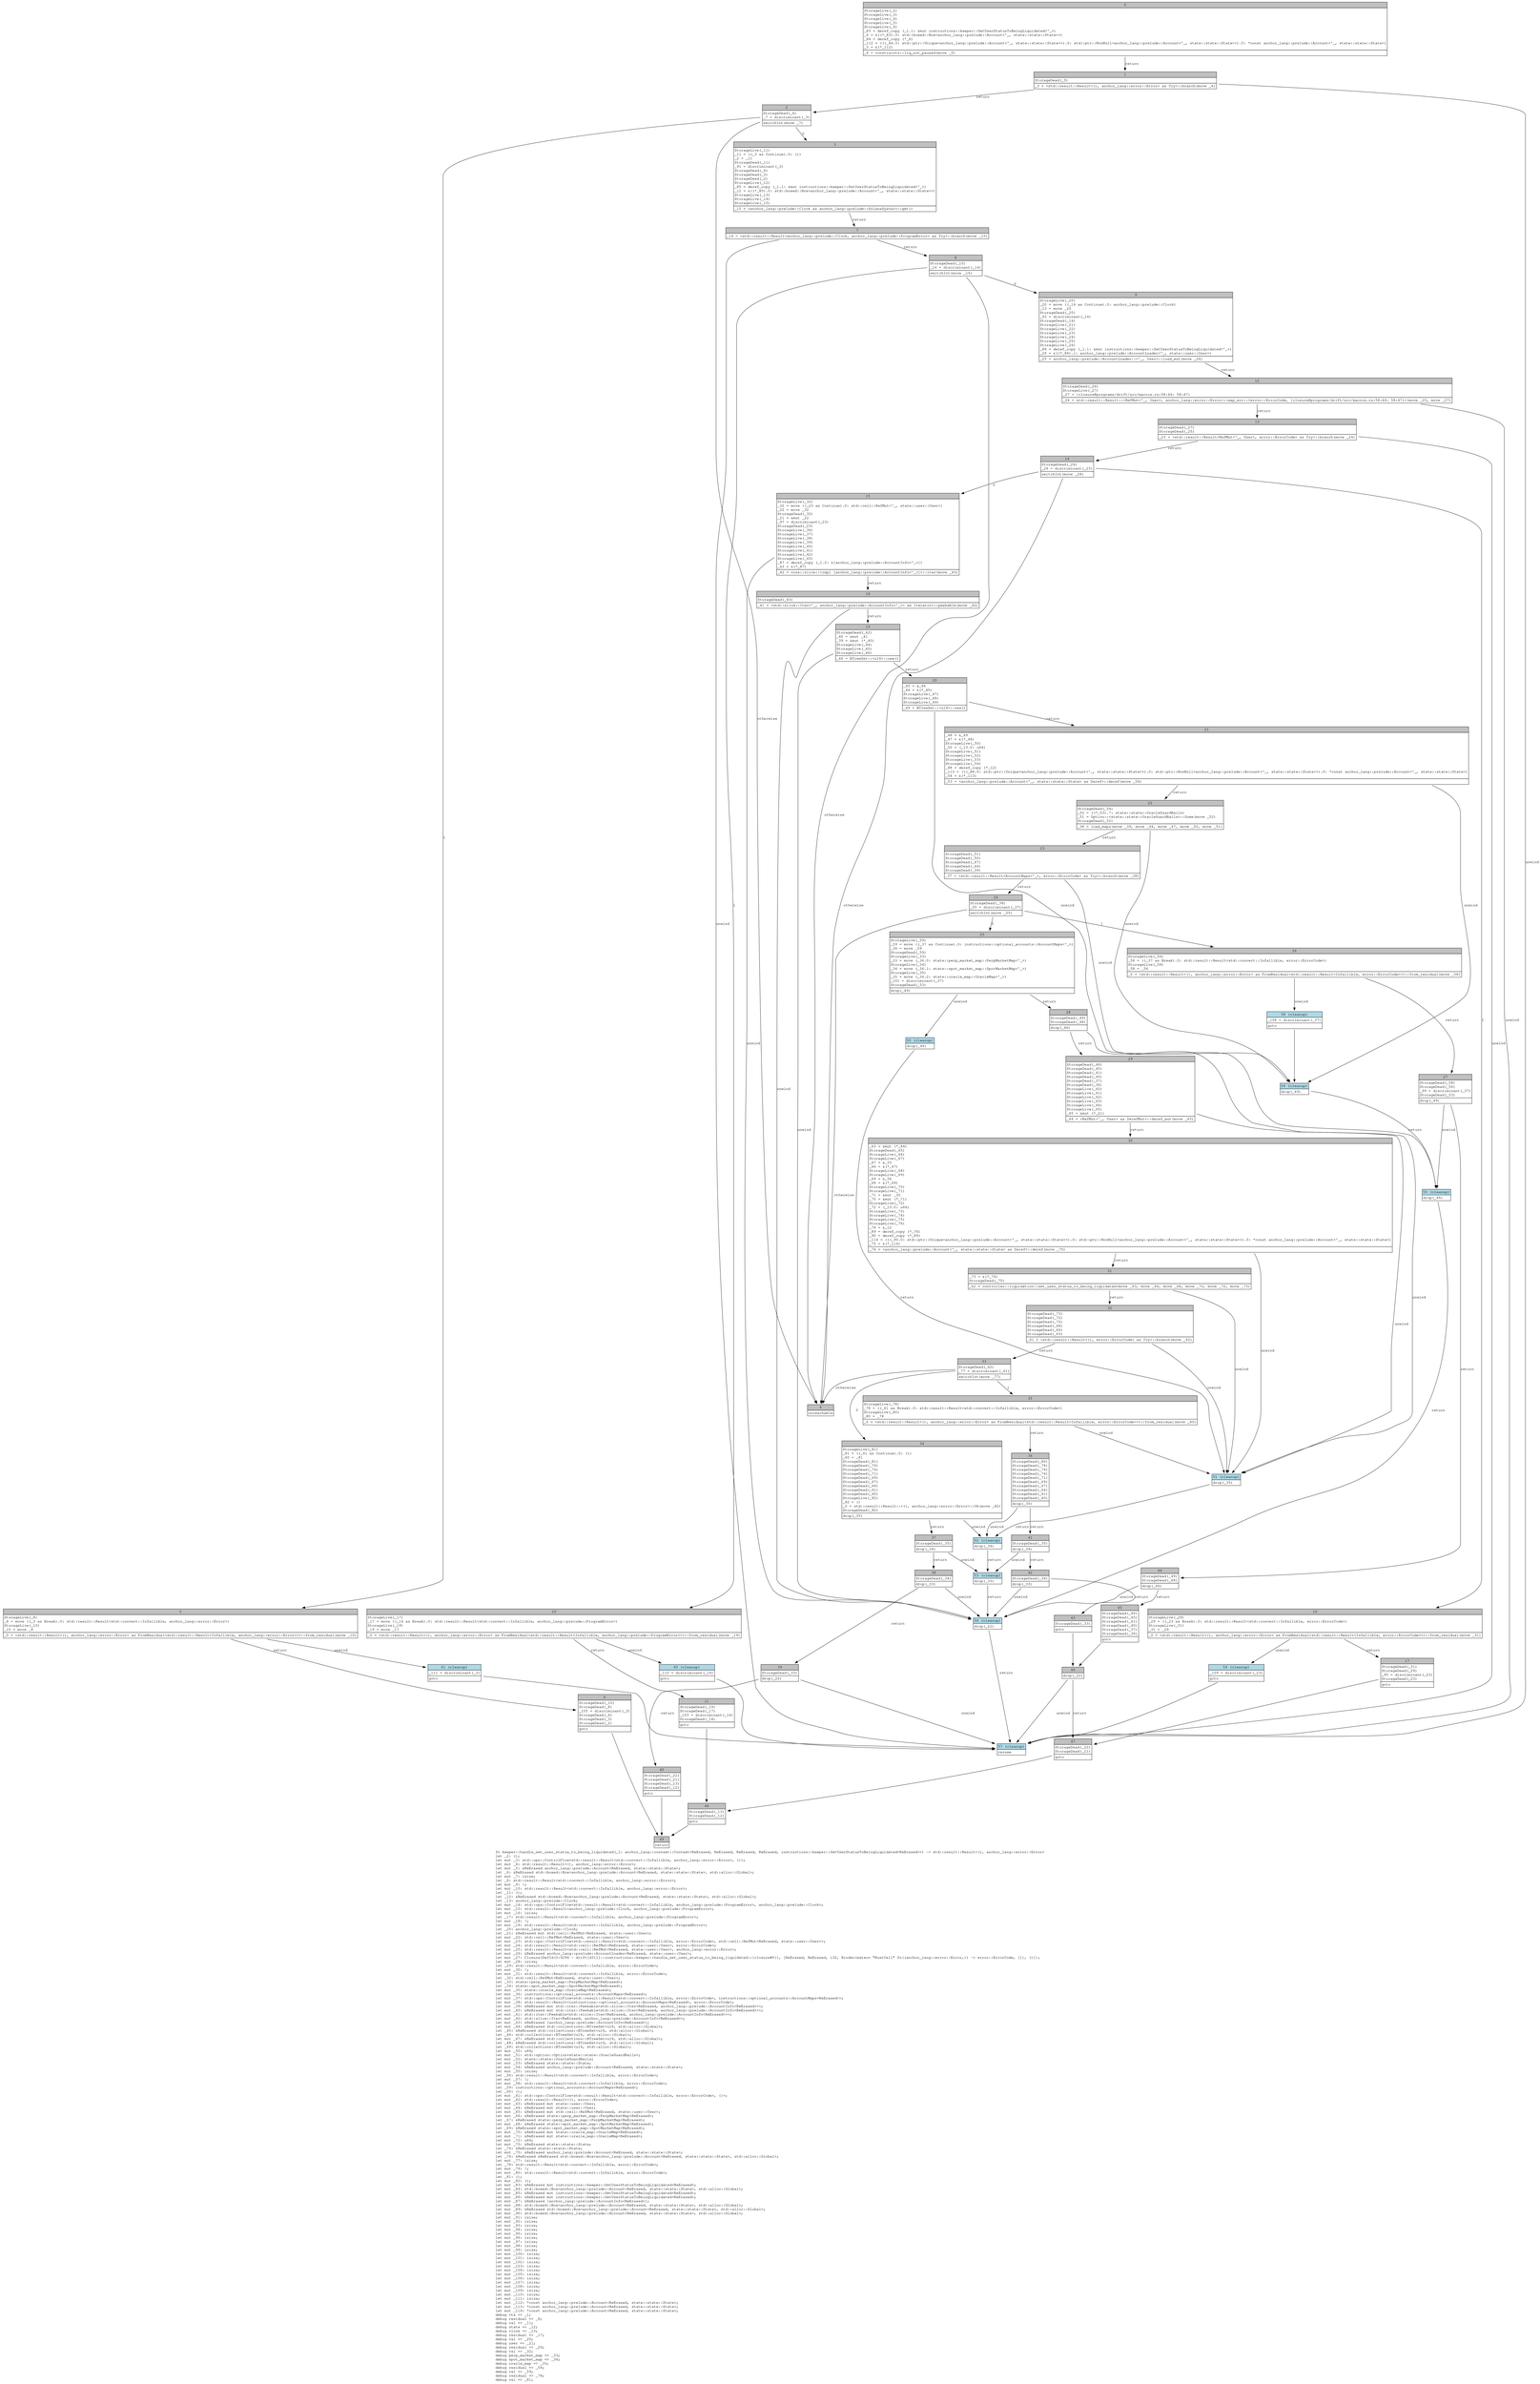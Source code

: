 digraph Mir_0_9291 {
    graph [fontname="Courier, monospace"];
    node [fontname="Courier, monospace"];
    edge [fontname="Courier, monospace"];
    label=<fn keeper::handle_set_user_status_to_being_liquidated(_1: anchor_lang::context::Context&lt;ReErased, ReErased, ReErased, ReErased, instructions::keeper::SetUserStatusToBeingLiquidated&lt;ReErased&gt;&gt;) -&gt; std::result::Result&lt;(), anchor_lang::error::Error&gt;<br align="left"/>let _2: ();<br align="left"/>let mut _3: std::ops::ControlFlow&lt;std::result::Result&lt;std::convert::Infallible, anchor_lang::error::Error&gt;, ()&gt;;<br align="left"/>let mut _4: std::result::Result&lt;(), anchor_lang::error::Error&gt;;<br align="left"/>let mut _5: &amp;ReErased anchor_lang::prelude::Account&lt;ReErased, state::state::State&gt;;<br align="left"/>let _6: &amp;ReErased std::boxed::Box&lt;anchor_lang::prelude::Account&lt;ReErased, state::state::State&gt;, std::alloc::Global&gt;;<br align="left"/>let mut _7: isize;<br align="left"/>let _8: std::result::Result&lt;std::convert::Infallible, anchor_lang::error::Error&gt;;<br align="left"/>let mut _9: !;<br align="left"/>let mut _10: std::result::Result&lt;std::convert::Infallible, anchor_lang::error::Error&gt;;<br align="left"/>let _11: ();<br align="left"/>let _12: &amp;ReErased std::boxed::Box&lt;anchor_lang::prelude::Account&lt;ReErased, state::state::State&gt;, std::alloc::Global&gt;;<br align="left"/>let _13: anchor_lang::prelude::Clock;<br align="left"/>let mut _14: std::ops::ControlFlow&lt;std::result::Result&lt;std::convert::Infallible, anchor_lang::prelude::ProgramError&gt;, anchor_lang::prelude::Clock&gt;;<br align="left"/>let mut _15: std::result::Result&lt;anchor_lang::prelude::Clock, anchor_lang::prelude::ProgramError&gt;;<br align="left"/>let mut _16: isize;<br align="left"/>let _17: std::result::Result&lt;std::convert::Infallible, anchor_lang::prelude::ProgramError&gt;;<br align="left"/>let mut _18: !;<br align="left"/>let mut _19: std::result::Result&lt;std::convert::Infallible, anchor_lang::prelude::ProgramError&gt;;<br align="left"/>let _20: anchor_lang::prelude::Clock;<br align="left"/>let _21: &amp;ReErased mut std::cell::RefMut&lt;ReErased, state::user::User&gt;;<br align="left"/>let mut _22: std::cell::RefMut&lt;ReErased, state::user::User&gt;;<br align="left"/>let mut _23: std::ops::ControlFlow&lt;std::result::Result&lt;std::convert::Infallible, error::ErrorCode&gt;, std::cell::RefMut&lt;ReErased, state::user::User&gt;&gt;;<br align="left"/>let mut _24: std::result::Result&lt;std::cell::RefMut&lt;ReErased, state::user::User&gt;, error::ErrorCode&gt;;<br align="left"/>let mut _25: std::result::Result&lt;std::cell::RefMut&lt;ReErased, state::user::User&gt;, anchor_lang::error::Error&gt;;<br align="left"/>let mut _26: &amp;ReErased anchor_lang::prelude::AccountLoader&lt;ReErased, state::user::User&gt;;<br align="left"/>let mut _27: Closure(DefId(0:9294 ~ drift[d311]::instructions::keeper::handle_set_user_status_to_being_liquidated::{closure#0}), [ReErased, ReErased, i32, Binder(extern &quot;RustCall&quot; fn((anchor_lang::error::Error,)) -&gt; error::ErrorCode, []), ()]);<br align="left"/>let mut _28: isize;<br align="left"/>let _29: std::result::Result&lt;std::convert::Infallible, error::ErrorCode&gt;;<br align="left"/>let mut _30: !;<br align="left"/>let mut _31: std::result::Result&lt;std::convert::Infallible, error::ErrorCode&gt;;<br align="left"/>let _32: std::cell::RefMut&lt;ReErased, state::user::User&gt;;<br align="left"/>let _33: state::perp_market_map::PerpMarketMap&lt;ReErased&gt;;<br align="left"/>let _34: state::spot_market_map::SpotMarketMap&lt;ReErased&gt;;<br align="left"/>let mut _35: state::oracle_map::OracleMap&lt;ReErased&gt;;<br align="left"/>let mut _36: instructions::optional_accounts::AccountMaps&lt;ReErased&gt;;<br align="left"/>let mut _37: std::ops::ControlFlow&lt;std::result::Result&lt;std::convert::Infallible, error::ErrorCode&gt;, instructions::optional_accounts::AccountMaps&lt;ReErased&gt;&gt;;<br align="left"/>let mut _38: std::result::Result&lt;instructions::optional_accounts::AccountMaps&lt;ReErased&gt;, error::ErrorCode&gt;;<br align="left"/>let mut _39: &amp;ReErased mut std::iter::Peekable&lt;std::slice::Iter&lt;ReErased, anchor_lang::prelude::AccountInfo&lt;ReErased&gt;&gt;&gt;;<br align="left"/>let mut _40: &amp;ReErased mut std::iter::Peekable&lt;std::slice::Iter&lt;ReErased, anchor_lang::prelude::AccountInfo&lt;ReErased&gt;&gt;&gt;;<br align="left"/>let mut _41: std::iter::Peekable&lt;std::slice::Iter&lt;ReErased, anchor_lang::prelude::AccountInfo&lt;ReErased&gt;&gt;&gt;;<br align="left"/>let mut _42: std::slice::Iter&lt;ReErased, anchor_lang::prelude::AccountInfo&lt;ReErased&gt;&gt;;<br align="left"/>let mut _43: &amp;ReErased [anchor_lang::prelude::AccountInfo&lt;ReErased&gt;];<br align="left"/>let mut _44: &amp;ReErased std::collections::BTreeSet&lt;u16, std::alloc::Global&gt;;<br align="left"/>let _45: &amp;ReErased std::collections::BTreeSet&lt;u16, std::alloc::Global&gt;;<br align="left"/>let _46: std::collections::BTreeSet&lt;u16, std::alloc::Global&gt;;<br align="left"/>let mut _47: &amp;ReErased std::collections::BTreeSet&lt;u16, std::alloc::Global&gt;;<br align="left"/>let _48: &amp;ReErased std::collections::BTreeSet&lt;u16, std::alloc::Global&gt;;<br align="left"/>let _49: std::collections::BTreeSet&lt;u16, std::alloc::Global&gt;;<br align="left"/>let mut _50: u64;<br align="left"/>let mut _51: std::option::Option&lt;state::state::OracleGuardRails&gt;;<br align="left"/>let mut _52: state::state::OracleGuardRails;<br align="left"/>let mut _53: &amp;ReErased state::state::State;<br align="left"/>let mut _54: &amp;ReErased anchor_lang::prelude::Account&lt;ReErased, state::state::State&gt;;<br align="left"/>let mut _55: isize;<br align="left"/>let _56: std::result::Result&lt;std::convert::Infallible, error::ErrorCode&gt;;<br align="left"/>let mut _57: !;<br align="left"/>let mut _58: std::result::Result&lt;std::convert::Infallible, error::ErrorCode&gt;;<br align="left"/>let _59: instructions::optional_accounts::AccountMaps&lt;ReErased&gt;;<br align="left"/>let _60: ();<br align="left"/>let mut _61: std::ops::ControlFlow&lt;std::result::Result&lt;std::convert::Infallible, error::ErrorCode&gt;, ()&gt;;<br align="left"/>let mut _62: std::result::Result&lt;(), error::ErrorCode&gt;;<br align="left"/>let mut _63: &amp;ReErased mut state::user::User;<br align="left"/>let mut _64: &amp;ReErased mut state::user::User;<br align="left"/>let mut _65: &amp;ReErased mut std::cell::RefMut&lt;ReErased, state::user::User&gt;;<br align="left"/>let mut _66: &amp;ReErased state::perp_market_map::PerpMarketMap&lt;ReErased&gt;;<br align="left"/>let _67: &amp;ReErased state::perp_market_map::PerpMarketMap&lt;ReErased&gt;;<br align="left"/>let mut _68: &amp;ReErased state::spot_market_map::SpotMarketMap&lt;ReErased&gt;;<br align="left"/>let _69: &amp;ReErased state::spot_market_map::SpotMarketMap&lt;ReErased&gt;;<br align="left"/>let mut _70: &amp;ReErased mut state::oracle_map::OracleMap&lt;ReErased&gt;;<br align="left"/>let mut _71: &amp;ReErased mut state::oracle_map::OracleMap&lt;ReErased&gt;;<br align="left"/>let mut _72: u64;<br align="left"/>let mut _73: &amp;ReErased state::state::State;<br align="left"/>let _74: &amp;ReErased state::state::State;<br align="left"/>let mut _75: &amp;ReErased anchor_lang::prelude::Account&lt;ReErased, state::state::State&gt;;<br align="left"/>let _76: &amp;ReErased &amp;ReErased std::boxed::Box&lt;anchor_lang::prelude::Account&lt;ReErased, state::state::State&gt;, std::alloc::Global&gt;;<br align="left"/>let mut _77: isize;<br align="left"/>let _78: std::result::Result&lt;std::convert::Infallible, error::ErrorCode&gt;;<br align="left"/>let mut _79: !;<br align="left"/>let mut _80: std::result::Result&lt;std::convert::Infallible, error::ErrorCode&gt;;<br align="left"/>let _81: ();<br align="left"/>let mut _82: ();<br align="left"/>let mut _83: &amp;ReErased mut instructions::keeper::SetUserStatusToBeingLiquidated&lt;ReErased&gt;;<br align="left"/>let mut _84: std::boxed::Box&lt;anchor_lang::prelude::Account&lt;ReErased, state::state::State&gt;, std::alloc::Global&gt;;<br align="left"/>let mut _85: &amp;ReErased mut instructions::keeper::SetUserStatusToBeingLiquidated&lt;ReErased&gt;;<br align="left"/>let mut _86: &amp;ReErased mut instructions::keeper::SetUserStatusToBeingLiquidated&lt;ReErased&gt;;<br align="left"/>let mut _87: &amp;ReErased [anchor_lang::prelude::AccountInfo&lt;ReErased&gt;];<br align="left"/>let mut _88: std::boxed::Box&lt;anchor_lang::prelude::Account&lt;ReErased, state::state::State&gt;, std::alloc::Global&gt;;<br align="left"/>let mut _89: &amp;ReErased std::boxed::Box&lt;anchor_lang::prelude::Account&lt;ReErased, state::state::State&gt;, std::alloc::Global&gt;;<br align="left"/>let mut _90: std::boxed::Box&lt;anchor_lang::prelude::Account&lt;ReErased, state::state::State&gt;, std::alloc::Global&gt;;<br align="left"/>let mut _91: isize;<br align="left"/>let mut _92: isize;<br align="left"/>let mut _93: isize;<br align="left"/>let mut _94: isize;<br align="left"/>let mut _95: isize;<br align="left"/>let mut _96: isize;<br align="left"/>let mut _97: isize;<br align="left"/>let mut _98: isize;<br align="left"/>let mut _99: isize;<br align="left"/>let mut _100: isize;<br align="left"/>let mut _101: isize;<br align="left"/>let mut _102: isize;<br align="left"/>let mut _103: isize;<br align="left"/>let mut _104: isize;<br align="left"/>let mut _105: isize;<br align="left"/>let mut _106: isize;<br align="left"/>let mut _107: isize;<br align="left"/>let mut _108: isize;<br align="left"/>let mut _109: isize;<br align="left"/>let mut _110: isize;<br align="left"/>let mut _111: isize;<br align="left"/>let mut _112: *const anchor_lang::prelude::Account&lt;ReErased, state::state::State&gt;;<br align="left"/>let mut _113: *const anchor_lang::prelude::Account&lt;ReErased, state::state::State&gt;;<br align="left"/>let mut _114: *const anchor_lang::prelude::Account&lt;ReErased, state::state::State&gt;;<br align="left"/>debug ctx =&gt; _1;<br align="left"/>debug residual =&gt; _8;<br align="left"/>debug val =&gt; _11;<br align="left"/>debug state =&gt; _12;<br align="left"/>debug clock =&gt; _13;<br align="left"/>debug residual =&gt; _17;<br align="left"/>debug val =&gt; _20;<br align="left"/>debug user =&gt; _21;<br align="left"/>debug residual =&gt; _29;<br align="left"/>debug val =&gt; _32;<br align="left"/>debug perp_market_map =&gt; _33;<br align="left"/>debug spot_market_map =&gt; _34;<br align="left"/>debug oracle_map =&gt; _35;<br align="left"/>debug residual =&gt; _56;<br align="left"/>debug val =&gt; _59;<br align="left"/>debug residual =&gt; _78;<br align="left"/>debug val =&gt; _81;<br align="left"/>>;
    bb0__0_9291 [shape="none", label=<<table border="0" cellborder="1" cellspacing="0"><tr><td bgcolor="gray" align="center" colspan="1">0</td></tr><tr><td align="left" balign="left">StorageLive(_2)<br/>StorageLive(_3)<br/>StorageLive(_4)<br/>StorageLive(_5)<br/>StorageLive(_6)<br/>_83 = deref_copy (_1.1: &amp;mut instructions::keeper::SetUserStatusToBeingLiquidated&lt;'_&gt;)<br/>_6 = &amp;((*_83).0: std::boxed::Box&lt;anchor_lang::prelude::Account&lt;'_, state::state::State&gt;&gt;)<br/>_84 = deref_copy (*_6)<br/>_112 = (((_84.0: std::ptr::Unique&lt;anchor_lang::prelude::Account&lt;'_, state::state::State&gt;&gt;).0: std::ptr::NonNull&lt;anchor_lang::prelude::Account&lt;'_, state::state::State&gt;&gt;).0: *const anchor_lang::prelude::Account&lt;'_, state::state::State&gt;)<br/>_5 = &amp;(*_112)<br/></td></tr><tr><td align="left">_4 = constraints::liq_not_paused(move _5)</td></tr></table>>];
    bb1__0_9291 [shape="none", label=<<table border="0" cellborder="1" cellspacing="0"><tr><td bgcolor="gray" align="center" colspan="1">1</td></tr><tr><td align="left" balign="left">StorageDead(_5)<br/></td></tr><tr><td align="left">_3 = &lt;std::result::Result&lt;(), anchor_lang::error::Error&gt; as Try&gt;::branch(move _4)</td></tr></table>>];
    bb2__0_9291 [shape="none", label=<<table border="0" cellborder="1" cellspacing="0"><tr><td bgcolor="gray" align="center" colspan="1">2</td></tr><tr><td align="left" balign="left">StorageDead(_4)<br/>_7 = discriminant(_3)<br/></td></tr><tr><td align="left">switchInt(move _7)</td></tr></table>>];
    bb3__0_9291 [shape="none", label=<<table border="0" cellborder="1" cellspacing="0"><tr><td bgcolor="gray" align="center" colspan="1">3</td></tr><tr><td align="left" balign="left">StorageLive(_11)<br/>_11 = ((_3 as Continue).0: ())<br/>_2 = _11<br/>StorageDead(_11)<br/>_91 = discriminant(_3)<br/>StorageDead(_6)<br/>StorageDead(_3)<br/>StorageDead(_2)<br/>StorageLive(_12)<br/>_85 = deref_copy (_1.1: &amp;mut instructions::keeper::SetUserStatusToBeingLiquidated&lt;'_&gt;)<br/>_12 = &amp;((*_85).0: std::boxed::Box&lt;anchor_lang::prelude::Account&lt;'_, state::state::State&gt;&gt;)<br/>StorageLive(_13)<br/>StorageLive(_14)<br/>StorageLive(_15)<br/></td></tr><tr><td align="left">_15 = &lt;anchor_lang::prelude::Clock as anchor_lang::prelude::SolanaSysvar&gt;::get()</td></tr></table>>];
    bb4__0_9291 [shape="none", label=<<table border="0" cellborder="1" cellspacing="0"><tr><td bgcolor="gray" align="center" colspan="1">4</td></tr><tr><td align="left">unreachable</td></tr></table>>];
    bb5__0_9291 [shape="none", label=<<table border="0" cellborder="1" cellspacing="0"><tr><td bgcolor="gray" align="center" colspan="1">5</td></tr><tr><td align="left" balign="left">StorageLive(_8)<br/>_8 = move ((_3 as Break).0: std::result::Result&lt;std::convert::Infallible, anchor_lang::error::Error&gt;)<br/>StorageLive(_10)<br/>_10 = move _8<br/></td></tr><tr><td align="left">_0 = &lt;std::result::Result&lt;(), anchor_lang::error::Error&gt; as FromResidual&lt;std::result::Result&lt;Infallible, anchor_lang::error::Error&gt;&gt;&gt;::from_residual(move _10)</td></tr></table>>];
    bb6__0_9291 [shape="none", label=<<table border="0" cellborder="1" cellspacing="0"><tr><td bgcolor="gray" align="center" colspan="1">6</td></tr><tr><td align="left" balign="left">StorageDead(_10)<br/>StorageDead(_8)<br/>_105 = discriminant(_3)<br/>StorageDead(_6)<br/>StorageDead(_3)<br/>StorageDead(_2)<br/></td></tr><tr><td align="left">goto</td></tr></table>>];
    bb7__0_9291 [shape="none", label=<<table border="0" cellborder="1" cellspacing="0"><tr><td bgcolor="gray" align="center" colspan="1">7</td></tr><tr><td align="left">_14 = &lt;std::result::Result&lt;anchor_lang::prelude::Clock, anchor_lang::prelude::ProgramError&gt; as Try&gt;::branch(move _15)</td></tr></table>>];
    bb8__0_9291 [shape="none", label=<<table border="0" cellborder="1" cellspacing="0"><tr><td bgcolor="gray" align="center" colspan="1">8</td></tr><tr><td align="left" balign="left">StorageDead(_15)<br/>_16 = discriminant(_14)<br/></td></tr><tr><td align="left">switchInt(move _16)</td></tr></table>>];
    bb9__0_9291 [shape="none", label=<<table border="0" cellborder="1" cellspacing="0"><tr><td bgcolor="gray" align="center" colspan="1">9</td></tr><tr><td align="left" balign="left">StorageLive(_20)<br/>_20 = move ((_14 as Continue).0: anchor_lang::prelude::Clock)<br/>_13 = move _20<br/>StorageDead(_20)<br/>_93 = discriminant(_14)<br/>StorageDead(_14)<br/>StorageLive(_21)<br/>StorageLive(_22)<br/>StorageLive(_23)<br/>StorageLive(_24)<br/>StorageLive(_25)<br/>StorageLive(_26)<br/>_86 = deref_copy (_1.1: &amp;mut instructions::keeper::SetUserStatusToBeingLiquidated&lt;'_&gt;)<br/>_26 = &amp;((*_86).1: anchor_lang::prelude::AccountLoader&lt;'_, state::user::User&gt;)<br/></td></tr><tr><td align="left">_25 = anchor_lang::prelude::AccountLoader::&lt;'_, User&gt;::load_mut(move _26)</td></tr></table>>];
    bb10__0_9291 [shape="none", label=<<table border="0" cellborder="1" cellspacing="0"><tr><td bgcolor="gray" align="center" colspan="1">10</td></tr><tr><td align="left" balign="left">StorageLive(_17)<br/>_17 = move ((_14 as Break).0: std::result::Result&lt;std::convert::Infallible, anchor_lang::prelude::ProgramError&gt;)<br/>StorageLive(_19)<br/>_19 = move _17<br/></td></tr><tr><td align="left">_0 = &lt;std::result::Result&lt;(), anchor_lang::error::Error&gt; as FromResidual&lt;std::result::Result&lt;Infallible, anchor_lang::prelude::ProgramError&gt;&gt;&gt;::from_residual(move _19)</td></tr></table>>];
    bb11__0_9291 [shape="none", label=<<table border="0" cellborder="1" cellspacing="0"><tr><td bgcolor="gray" align="center" colspan="1">11</td></tr><tr><td align="left" balign="left">StorageDead(_19)<br/>StorageDead(_17)<br/>_103 = discriminant(_14)<br/>StorageDead(_14)<br/></td></tr><tr><td align="left">goto</td></tr></table>>];
    bb12__0_9291 [shape="none", label=<<table border="0" cellborder="1" cellspacing="0"><tr><td bgcolor="gray" align="center" colspan="1">12</td></tr><tr><td align="left" balign="left">StorageDead(_26)<br/>StorageLive(_27)<br/>_27 = {closure@programs/drift/src/macros.rs:58:44: 58:47}<br/></td></tr><tr><td align="left">_24 = std::result::Result::&lt;RefMut&lt;'_, User&gt;, anchor_lang::error::Error&gt;::map_err::&lt;error::ErrorCode, {closure@programs/drift/src/macros.rs:58:44: 58:47}&gt;(move _25, move _27)</td></tr></table>>];
    bb13__0_9291 [shape="none", label=<<table border="0" cellborder="1" cellspacing="0"><tr><td bgcolor="gray" align="center" colspan="1">13</td></tr><tr><td align="left" balign="left">StorageDead(_27)<br/>StorageDead(_25)<br/></td></tr><tr><td align="left">_23 = &lt;std::result::Result&lt;RefMut&lt;'_, User&gt;, error::ErrorCode&gt; as Try&gt;::branch(move _24)</td></tr></table>>];
    bb14__0_9291 [shape="none", label=<<table border="0" cellborder="1" cellspacing="0"><tr><td bgcolor="gray" align="center" colspan="1">14</td></tr><tr><td align="left" balign="left">StorageDead(_24)<br/>_28 = discriminant(_23)<br/></td></tr><tr><td align="left">switchInt(move _28)</td></tr></table>>];
    bb15__0_9291 [shape="none", label=<<table border="0" cellborder="1" cellspacing="0"><tr><td bgcolor="gray" align="center" colspan="1">15</td></tr><tr><td align="left" balign="left">StorageLive(_32)<br/>_32 = move ((_23 as Continue).0: std::cell::RefMut&lt;'_, state::user::User&gt;)<br/>_22 = move _32<br/>StorageDead(_32)<br/>_21 = &amp;mut _22<br/>_97 = discriminant(_23)<br/>StorageDead(_23)<br/>StorageLive(_36)<br/>StorageLive(_37)<br/>StorageLive(_38)<br/>StorageLive(_39)<br/>StorageLive(_40)<br/>StorageLive(_41)<br/>StorageLive(_42)<br/>StorageLive(_43)<br/>_87 = deref_copy (_1.2: &amp;[anchor_lang::prelude::AccountInfo&lt;'_&gt;])<br/>_43 = &amp;(*_87)<br/></td></tr><tr><td align="left">_42 = core::slice::&lt;impl [anchor_lang::prelude::AccountInfo&lt;'_&gt;]&gt;::iter(move _43)</td></tr></table>>];
    bb16__0_9291 [shape="none", label=<<table border="0" cellborder="1" cellspacing="0"><tr><td bgcolor="gray" align="center" colspan="1">16</td></tr><tr><td align="left" balign="left">StorageLive(_29)<br/>_29 = ((_23 as Break).0: std::result::Result&lt;std::convert::Infallible, error::ErrorCode&gt;)<br/>StorageLive(_31)<br/>_31 = _29<br/></td></tr><tr><td align="left">_0 = &lt;std::result::Result&lt;(), anchor_lang::error::Error&gt; as FromResidual&lt;std::result::Result&lt;Infallible, error::ErrorCode&gt;&gt;&gt;::from_residual(move _31)</td></tr></table>>];
    bb17__0_9291 [shape="none", label=<<table border="0" cellborder="1" cellspacing="0"><tr><td bgcolor="gray" align="center" colspan="1">17</td></tr><tr><td align="left" balign="left">StorageDead(_31)<br/>StorageDead(_29)<br/>_95 = discriminant(_23)<br/>StorageDead(_23)<br/></td></tr><tr><td align="left">goto</td></tr></table>>];
    bb18__0_9291 [shape="none", label=<<table border="0" cellborder="1" cellspacing="0"><tr><td bgcolor="gray" align="center" colspan="1">18</td></tr><tr><td align="left" balign="left">StorageDead(_43)<br/></td></tr><tr><td align="left">_41 = &lt;std::slice::Iter&lt;'_, anchor_lang::prelude::AccountInfo&lt;'_&gt;&gt; as Iterator&gt;::peekable(move _42)</td></tr></table>>];
    bb19__0_9291 [shape="none", label=<<table border="0" cellborder="1" cellspacing="0"><tr><td bgcolor="gray" align="center" colspan="1">19</td></tr><tr><td align="left" balign="left">StorageDead(_42)<br/>_40 = &amp;mut _41<br/>_39 = &amp;mut (*_40)<br/>StorageLive(_44)<br/>StorageLive(_45)<br/>StorageLive(_46)<br/></td></tr><tr><td align="left">_46 = BTreeSet::&lt;u16&gt;::new()</td></tr></table>>];
    bb20__0_9291 [shape="none", label=<<table border="0" cellborder="1" cellspacing="0"><tr><td bgcolor="gray" align="center" colspan="1">20</td></tr><tr><td align="left" balign="left">_45 = &amp;_46<br/>_44 = &amp;(*_45)<br/>StorageLive(_47)<br/>StorageLive(_48)<br/>StorageLive(_49)<br/></td></tr><tr><td align="left">_49 = BTreeSet::&lt;u16&gt;::new()</td></tr></table>>];
    bb21__0_9291 [shape="none", label=<<table border="0" cellborder="1" cellspacing="0"><tr><td bgcolor="gray" align="center" colspan="1">21</td></tr><tr><td align="left" balign="left">_48 = &amp;_49<br/>_47 = &amp;(*_48)<br/>StorageLive(_50)<br/>_50 = (_13.0: u64)<br/>StorageLive(_51)<br/>StorageLive(_52)<br/>StorageLive(_53)<br/>StorageLive(_54)<br/>_88 = deref_copy (*_12)<br/>_113 = (((_88.0: std::ptr::Unique&lt;anchor_lang::prelude::Account&lt;'_, state::state::State&gt;&gt;).0: std::ptr::NonNull&lt;anchor_lang::prelude::Account&lt;'_, state::state::State&gt;&gt;).0: *const anchor_lang::prelude::Account&lt;'_, state::state::State&gt;)<br/>_54 = &amp;(*_113)<br/></td></tr><tr><td align="left">_53 = &lt;anchor_lang::prelude::Account&lt;'_, state::state::State&gt; as Deref&gt;::deref(move _54)</td></tr></table>>];
    bb22__0_9291 [shape="none", label=<<table border="0" cellborder="1" cellspacing="0"><tr><td bgcolor="gray" align="center" colspan="1">22</td></tr><tr><td align="left" balign="left">StorageDead(_54)<br/>_52 = ((*_53).7: state::state::OracleGuardRails)<br/>_51 = Option::&lt;state::state::OracleGuardRails&gt;::Some(move _52)<br/>StorageDead(_52)<br/></td></tr><tr><td align="left">_38 = load_maps(move _39, move _44, move _47, move _50, move _51)</td></tr></table>>];
    bb23__0_9291 [shape="none", label=<<table border="0" cellborder="1" cellspacing="0"><tr><td bgcolor="gray" align="center" colspan="1">23</td></tr><tr><td align="left" balign="left">StorageDead(_51)<br/>StorageDead(_50)<br/>StorageDead(_47)<br/>StorageDead(_44)<br/>StorageDead(_39)<br/></td></tr><tr><td align="left">_37 = &lt;std::result::Result&lt;AccountMaps&lt;'_&gt;, error::ErrorCode&gt; as Try&gt;::branch(move _38)</td></tr></table>>];
    bb24__0_9291 [shape="none", label=<<table border="0" cellborder="1" cellspacing="0"><tr><td bgcolor="gray" align="center" colspan="1">24</td></tr><tr><td align="left" balign="left">StorageDead(_38)<br/>_55 = discriminant(_37)<br/></td></tr><tr><td align="left">switchInt(move _55)</td></tr></table>>];
    bb25__0_9291 [shape="none", label=<<table border="0" cellborder="1" cellspacing="0"><tr><td bgcolor="gray" align="center" colspan="1">25</td></tr><tr><td align="left" balign="left">StorageLive(_59)<br/>_59 = move ((_37 as Continue).0: instructions::optional_accounts::AccountMaps&lt;'_&gt;)<br/>_36 = move _59<br/>StorageDead(_59)<br/>StorageLive(_33)<br/>_33 = move (_36.0: state::perp_market_map::PerpMarketMap&lt;'_&gt;)<br/>StorageLive(_34)<br/>_34 = move (_36.1: state::spot_market_map::SpotMarketMap&lt;'_&gt;)<br/>StorageLive(_35)<br/>_35 = move (_36.2: state::oracle_map::OracleMap&lt;'_&gt;)<br/>_101 = discriminant(_37)<br/>StorageDead(_53)<br/></td></tr><tr><td align="left">drop(_49)</td></tr></table>>];
    bb26__0_9291 [shape="none", label=<<table border="0" cellborder="1" cellspacing="0"><tr><td bgcolor="gray" align="center" colspan="1">26</td></tr><tr><td align="left" balign="left">StorageLive(_56)<br/>_56 = ((_37 as Break).0: std::result::Result&lt;std::convert::Infallible, error::ErrorCode&gt;)<br/>StorageLive(_58)<br/>_58 = _56<br/></td></tr><tr><td align="left">_0 = &lt;std::result::Result&lt;(), anchor_lang::error::Error&gt; as FromResidual&lt;std::result::Result&lt;Infallible, error::ErrorCode&gt;&gt;&gt;::from_residual(move _58)</td></tr></table>>];
    bb27__0_9291 [shape="none", label=<<table border="0" cellborder="1" cellspacing="0"><tr><td bgcolor="gray" align="center" colspan="1">27</td></tr><tr><td align="left" balign="left">StorageDead(_58)<br/>StorageDead(_56)<br/>_99 = discriminant(_37)<br/>StorageDead(_53)<br/></td></tr><tr><td align="left">drop(_49)</td></tr></table>>];
    bb28__0_9291 [shape="none", label=<<table border="0" cellborder="1" cellspacing="0"><tr><td bgcolor="gray" align="center" colspan="1">28</td></tr><tr><td align="left" balign="left">StorageDead(_49)<br/>StorageDead(_48)<br/></td></tr><tr><td align="left">drop(_46)</td></tr></table>>];
    bb29__0_9291 [shape="none", label=<<table border="0" cellborder="1" cellspacing="0"><tr><td bgcolor="gray" align="center" colspan="1">29</td></tr><tr><td align="left" balign="left">StorageDead(_46)<br/>StorageDead(_45)<br/>StorageDead(_41)<br/>StorageDead(_40)<br/>StorageDead(_37)<br/>StorageDead(_36)<br/>StorageLive(_60)<br/>StorageLive(_61)<br/>StorageLive(_62)<br/>StorageLive(_63)<br/>StorageLive(_64)<br/>StorageLive(_65)<br/>_65 = &amp;mut (*_21)<br/></td></tr><tr><td align="left">_64 = &lt;RefMut&lt;'_, User&gt; as DerefMut&gt;::deref_mut(move _65)</td></tr></table>>];
    bb30__0_9291 [shape="none", label=<<table border="0" cellborder="1" cellspacing="0"><tr><td bgcolor="gray" align="center" colspan="1">30</td></tr><tr><td align="left" balign="left">_63 = &amp;mut (*_64)<br/>StorageDead(_65)<br/>StorageLive(_66)<br/>StorageLive(_67)<br/>_67 = &amp;_33<br/>_66 = &amp;(*_67)<br/>StorageLive(_68)<br/>StorageLive(_69)<br/>_69 = &amp;_34<br/>_68 = &amp;(*_69)<br/>StorageLive(_70)<br/>StorageLive(_71)<br/>_71 = &amp;mut _35<br/>_70 = &amp;mut (*_71)<br/>StorageLive(_72)<br/>_72 = (_13.0: u64)<br/>StorageLive(_73)<br/>StorageLive(_74)<br/>StorageLive(_75)<br/>StorageLive(_76)<br/>_76 = &amp;_12<br/>_89 = deref_copy (*_76)<br/>_90 = deref_copy (*_89)<br/>_114 = (((_90.0: std::ptr::Unique&lt;anchor_lang::prelude::Account&lt;'_, state::state::State&gt;&gt;).0: std::ptr::NonNull&lt;anchor_lang::prelude::Account&lt;'_, state::state::State&gt;&gt;).0: *const anchor_lang::prelude::Account&lt;'_, state::state::State&gt;)<br/>_75 = &amp;(*_114)<br/></td></tr><tr><td align="left">_74 = &lt;anchor_lang::prelude::Account&lt;'_, state::state::State&gt; as Deref&gt;::deref(move _75)</td></tr></table>>];
    bb31__0_9291 [shape="none", label=<<table border="0" cellborder="1" cellspacing="0"><tr><td bgcolor="gray" align="center" colspan="1">31</td></tr><tr><td align="left" balign="left">_73 = &amp;(*_74)<br/>StorageDead(_75)<br/></td></tr><tr><td align="left">_62 = controller::liquidation::set_user_status_to_being_liquidated(move _63, move _66, move _68, move _70, move _72, move _73)</td></tr></table>>];
    bb32__0_9291 [shape="none", label=<<table border="0" cellborder="1" cellspacing="0"><tr><td bgcolor="gray" align="center" colspan="1">32</td></tr><tr><td align="left" balign="left">StorageDead(_73)<br/>StorageDead(_72)<br/>StorageDead(_70)<br/>StorageDead(_68)<br/>StorageDead(_66)<br/>StorageDead(_63)<br/></td></tr><tr><td align="left">_61 = &lt;std::result::Result&lt;(), error::ErrorCode&gt; as Try&gt;::branch(move _62)</td></tr></table>>];
    bb33__0_9291 [shape="none", label=<<table border="0" cellborder="1" cellspacing="0"><tr><td bgcolor="gray" align="center" colspan="1">33</td></tr><tr><td align="left" balign="left">StorageDead(_62)<br/>_77 = discriminant(_61)<br/></td></tr><tr><td align="left">switchInt(move _77)</td></tr></table>>];
    bb34__0_9291 [shape="none", label=<<table border="0" cellborder="1" cellspacing="0"><tr><td bgcolor="gray" align="center" colspan="1">34</td></tr><tr><td align="left" balign="left">StorageLive(_81)<br/>_81 = ((_61 as Continue).0: ())<br/>_60 = _81<br/>StorageDead(_81)<br/>StorageDead(_76)<br/>StorageDead(_74)<br/>StorageDead(_71)<br/>StorageDead(_69)<br/>StorageDead(_67)<br/>StorageDead(_64)<br/>StorageDead(_61)<br/>StorageDead(_60)<br/>StorageLive(_82)<br/>_82 = ()<br/>_0 = std::result::Result::&lt;(), anchor_lang::error::Error&gt;::Ok(move _82)<br/>StorageDead(_82)<br/></td></tr><tr><td align="left">drop(_35)</td></tr></table>>];
    bb35__0_9291 [shape="none", label=<<table border="0" cellborder="1" cellspacing="0"><tr><td bgcolor="gray" align="center" colspan="1">35</td></tr><tr><td align="left" balign="left">StorageLive(_78)<br/>_78 = ((_61 as Break).0: std::result::Result&lt;std::convert::Infallible, error::ErrorCode&gt;)<br/>StorageLive(_80)<br/>_80 = _78<br/></td></tr><tr><td align="left">_0 = &lt;std::result::Result&lt;(), anchor_lang::error::Error&gt; as FromResidual&lt;std::result::Result&lt;Infallible, error::ErrorCode&gt;&gt;&gt;::from_residual(move _80)</td></tr></table>>];
    bb36__0_9291 [shape="none", label=<<table border="0" cellborder="1" cellspacing="0"><tr><td bgcolor="gray" align="center" colspan="1">36</td></tr><tr><td align="left" balign="left">StorageDead(_80)<br/>StorageDead(_78)<br/>StorageDead(_76)<br/>StorageDead(_74)<br/>StorageDead(_71)<br/>StorageDead(_69)<br/>StorageDead(_67)<br/>StorageDead(_64)<br/>StorageDead(_61)<br/>StorageDead(_60)<br/></td></tr><tr><td align="left">drop(_35)</td></tr></table>>];
    bb37__0_9291 [shape="none", label=<<table border="0" cellborder="1" cellspacing="0"><tr><td bgcolor="gray" align="center" colspan="1">37</td></tr><tr><td align="left" balign="left">StorageDead(_35)<br/></td></tr><tr><td align="left">drop(_34)</td></tr></table>>];
    bb38__0_9291 [shape="none", label=<<table border="0" cellborder="1" cellspacing="0"><tr><td bgcolor="gray" align="center" colspan="1">38</td></tr><tr><td align="left" balign="left">StorageDead(_34)<br/></td></tr><tr><td align="left">drop(_33)</td></tr></table>>];
    bb39__0_9291 [shape="none", label=<<table border="0" cellborder="1" cellspacing="0"><tr><td bgcolor="gray" align="center" colspan="1">39</td></tr><tr><td align="left" balign="left">StorageDead(_33)<br/></td></tr><tr><td align="left">drop(_22)</td></tr></table>>];
    bb40__0_9291 [shape="none", label=<<table border="0" cellborder="1" cellspacing="0"><tr><td bgcolor="gray" align="center" colspan="1">40</td></tr><tr><td align="left" balign="left">StorageDead(_22)<br/>StorageDead(_21)<br/>StorageDead(_13)<br/>StorageDead(_12)<br/></td></tr><tr><td align="left">goto</td></tr></table>>];
    bb41__0_9291 [shape="none", label=<<table border="0" cellborder="1" cellspacing="0"><tr><td bgcolor="gray" align="center" colspan="1">41</td></tr><tr><td align="left" balign="left">StorageDead(_35)<br/></td></tr><tr><td align="left">drop(_34)</td></tr></table>>];
    bb42__0_9291 [shape="none", label=<<table border="0" cellborder="1" cellspacing="0"><tr><td bgcolor="gray" align="center" colspan="1">42</td></tr><tr><td align="left" balign="left">StorageDead(_34)<br/></td></tr><tr><td align="left">drop(_33)</td></tr></table>>];
    bb43__0_9291 [shape="none", label=<<table border="0" cellborder="1" cellspacing="0"><tr><td bgcolor="gray" align="center" colspan="1">43</td></tr><tr><td align="left" balign="left">StorageDead(_33)<br/></td></tr><tr><td align="left">goto</td></tr></table>>];
    bb44__0_9291 [shape="none", label=<<table border="0" cellborder="1" cellspacing="0"><tr><td bgcolor="gray" align="center" colspan="1">44</td></tr><tr><td align="left" balign="left">StorageDead(_49)<br/>StorageDead(_48)<br/></td></tr><tr><td align="left">drop(_46)</td></tr></table>>];
    bb45__0_9291 [shape="none", label=<<table border="0" cellborder="1" cellspacing="0"><tr><td bgcolor="gray" align="center" colspan="1">45</td></tr><tr><td align="left" balign="left">StorageDead(_46)<br/>StorageDead(_45)<br/>StorageDead(_41)<br/>StorageDead(_40)<br/>StorageDead(_37)<br/>StorageDead(_36)<br/></td></tr><tr><td align="left">goto</td></tr></table>>];
    bb46__0_9291 [shape="none", label=<<table border="0" cellborder="1" cellspacing="0"><tr><td bgcolor="gray" align="center" colspan="1">46</td></tr><tr><td align="left">drop(_22)</td></tr></table>>];
    bb47__0_9291 [shape="none", label=<<table border="0" cellborder="1" cellspacing="0"><tr><td bgcolor="gray" align="center" colspan="1">47</td></tr><tr><td align="left" balign="left">StorageDead(_22)<br/>StorageDead(_21)<br/></td></tr><tr><td align="left">goto</td></tr></table>>];
    bb48__0_9291 [shape="none", label=<<table border="0" cellborder="1" cellspacing="0"><tr><td bgcolor="gray" align="center" colspan="1">48</td></tr><tr><td align="left" balign="left">StorageDead(_13)<br/>StorageDead(_12)<br/></td></tr><tr><td align="left">goto</td></tr></table>>];
    bb49__0_9291 [shape="none", label=<<table border="0" cellborder="1" cellspacing="0"><tr><td bgcolor="gray" align="center" colspan="1">49</td></tr><tr><td align="left">return</td></tr></table>>];
    bb50__0_9291 [shape="none", label=<<table border="0" cellborder="1" cellspacing="0"><tr><td bgcolor="lightblue" align="center" colspan="1">50 (cleanup)</td></tr><tr><td align="left">drop(_46)</td></tr></table>>];
    bb51__0_9291 [shape="none", label=<<table border="0" cellborder="1" cellspacing="0"><tr><td bgcolor="lightblue" align="center" colspan="1">51 (cleanup)</td></tr><tr><td align="left">drop(_35)</td></tr></table>>];
    bb52__0_9291 [shape="none", label=<<table border="0" cellborder="1" cellspacing="0"><tr><td bgcolor="lightblue" align="center" colspan="1">52 (cleanup)</td></tr><tr><td align="left">drop(_34)</td></tr></table>>];
    bb53__0_9291 [shape="none", label=<<table border="0" cellborder="1" cellspacing="0"><tr><td bgcolor="lightblue" align="center" colspan="1">53 (cleanup)</td></tr><tr><td align="left">drop(_33)</td></tr></table>>];
    bb54__0_9291 [shape="none", label=<<table border="0" cellborder="1" cellspacing="0"><tr><td bgcolor="lightblue" align="center" colspan="1">54 (cleanup)</td></tr><tr><td align="left">drop(_49)</td></tr></table>>];
    bb55__0_9291 [shape="none", label=<<table border="0" cellborder="1" cellspacing="0"><tr><td bgcolor="lightblue" align="center" colspan="1">55 (cleanup)</td></tr><tr><td align="left">drop(_46)</td></tr></table>>];
    bb56__0_9291 [shape="none", label=<<table border="0" cellborder="1" cellspacing="0"><tr><td bgcolor="lightblue" align="center" colspan="1">56 (cleanup)</td></tr><tr><td align="left">drop(_22)</td></tr></table>>];
    bb57__0_9291 [shape="none", label=<<table border="0" cellborder="1" cellspacing="0"><tr><td bgcolor="lightblue" align="center" colspan="1">57 (cleanup)</td></tr><tr><td align="left">resume</td></tr></table>>];
    bb58__0_9291 [shape="none", label=<<table border="0" cellborder="1" cellspacing="0"><tr><td bgcolor="lightblue" align="center" colspan="1">58 (cleanup)</td></tr><tr><td align="left" balign="left">_108 = discriminant(_37)<br/></td></tr><tr><td align="left">goto</td></tr></table>>];
    bb59__0_9291 [shape="none", label=<<table border="0" cellborder="1" cellspacing="0"><tr><td bgcolor="lightblue" align="center" colspan="1">59 (cleanup)</td></tr><tr><td align="left" balign="left">_109 = discriminant(_23)<br/></td></tr><tr><td align="left">goto</td></tr></table>>];
    bb60__0_9291 [shape="none", label=<<table border="0" cellborder="1" cellspacing="0"><tr><td bgcolor="lightblue" align="center" colspan="1">60 (cleanup)</td></tr><tr><td align="left" balign="left">_110 = discriminant(_14)<br/></td></tr><tr><td align="left">goto</td></tr></table>>];
    bb61__0_9291 [shape="none", label=<<table border="0" cellborder="1" cellspacing="0"><tr><td bgcolor="lightblue" align="center" colspan="1">61 (cleanup)</td></tr><tr><td align="left" balign="left">_111 = discriminant(_3)<br/></td></tr><tr><td align="left">goto</td></tr></table>>];
    bb0__0_9291 -> bb1__0_9291 [label="return"];
    bb1__0_9291 -> bb2__0_9291 [label="return"];
    bb1__0_9291 -> bb57__0_9291 [label="unwind"];
    bb2__0_9291 -> bb3__0_9291 [label="0"];
    bb2__0_9291 -> bb5__0_9291 [label="1"];
    bb2__0_9291 -> bb4__0_9291 [label="otherwise"];
    bb3__0_9291 -> bb7__0_9291 [label="return"];
    bb5__0_9291 -> bb6__0_9291 [label="return"];
    bb5__0_9291 -> bb61__0_9291 [label="unwind"];
    bb6__0_9291 -> bb49__0_9291 [label=""];
    bb7__0_9291 -> bb8__0_9291 [label="return"];
    bb7__0_9291 -> bb57__0_9291 [label="unwind"];
    bb8__0_9291 -> bb9__0_9291 [label="0"];
    bb8__0_9291 -> bb10__0_9291 [label="1"];
    bb8__0_9291 -> bb4__0_9291 [label="otherwise"];
    bb9__0_9291 -> bb12__0_9291 [label="return"];
    bb10__0_9291 -> bb11__0_9291 [label="return"];
    bb10__0_9291 -> bb60__0_9291 [label="unwind"];
    bb11__0_9291 -> bb48__0_9291 [label=""];
    bb12__0_9291 -> bb13__0_9291 [label="return"];
    bb12__0_9291 -> bb57__0_9291 [label="unwind"];
    bb13__0_9291 -> bb14__0_9291 [label="return"];
    bb13__0_9291 -> bb57__0_9291 [label="unwind"];
    bb14__0_9291 -> bb15__0_9291 [label="0"];
    bb14__0_9291 -> bb16__0_9291 [label="1"];
    bb14__0_9291 -> bb4__0_9291 [label="otherwise"];
    bb15__0_9291 -> bb18__0_9291 [label="return"];
    bb15__0_9291 -> bb56__0_9291 [label="unwind"];
    bb16__0_9291 -> bb17__0_9291 [label="return"];
    bb16__0_9291 -> bb59__0_9291 [label="unwind"];
    bb17__0_9291 -> bb47__0_9291 [label=""];
    bb18__0_9291 -> bb19__0_9291 [label="return"];
    bb18__0_9291 -> bb56__0_9291 [label="unwind"];
    bb19__0_9291 -> bb20__0_9291 [label="return"];
    bb19__0_9291 -> bb56__0_9291 [label="unwind"];
    bb20__0_9291 -> bb21__0_9291 [label="return"];
    bb20__0_9291 -> bb55__0_9291 [label="unwind"];
    bb21__0_9291 -> bb22__0_9291 [label="return"];
    bb21__0_9291 -> bb54__0_9291 [label="unwind"];
    bb22__0_9291 -> bb23__0_9291 [label="return"];
    bb22__0_9291 -> bb54__0_9291 [label="unwind"];
    bb23__0_9291 -> bb24__0_9291 [label="return"];
    bb23__0_9291 -> bb54__0_9291 [label="unwind"];
    bb24__0_9291 -> bb25__0_9291 [label="0"];
    bb24__0_9291 -> bb26__0_9291 [label="1"];
    bb24__0_9291 -> bb4__0_9291 [label="otherwise"];
    bb25__0_9291 -> bb28__0_9291 [label="return"];
    bb25__0_9291 -> bb50__0_9291 [label="unwind"];
    bb26__0_9291 -> bb27__0_9291 [label="return"];
    bb26__0_9291 -> bb58__0_9291 [label="unwind"];
    bb27__0_9291 -> bb44__0_9291 [label="return"];
    bb27__0_9291 -> bb55__0_9291 [label="unwind"];
    bb28__0_9291 -> bb29__0_9291 [label="return"];
    bb28__0_9291 -> bb51__0_9291 [label="unwind"];
    bb29__0_9291 -> bb30__0_9291 [label="return"];
    bb29__0_9291 -> bb51__0_9291 [label="unwind"];
    bb30__0_9291 -> bb31__0_9291 [label="return"];
    bb30__0_9291 -> bb51__0_9291 [label="unwind"];
    bb31__0_9291 -> bb32__0_9291 [label="return"];
    bb31__0_9291 -> bb51__0_9291 [label="unwind"];
    bb32__0_9291 -> bb33__0_9291 [label="return"];
    bb32__0_9291 -> bb51__0_9291 [label="unwind"];
    bb33__0_9291 -> bb34__0_9291 [label="0"];
    bb33__0_9291 -> bb35__0_9291 [label="1"];
    bb33__0_9291 -> bb4__0_9291 [label="otherwise"];
    bb34__0_9291 -> bb37__0_9291 [label="return"];
    bb34__0_9291 -> bb52__0_9291 [label="unwind"];
    bb35__0_9291 -> bb36__0_9291 [label="return"];
    bb35__0_9291 -> bb51__0_9291 [label="unwind"];
    bb36__0_9291 -> bb41__0_9291 [label="return"];
    bb36__0_9291 -> bb52__0_9291 [label="unwind"];
    bb37__0_9291 -> bb38__0_9291 [label="return"];
    bb37__0_9291 -> bb53__0_9291 [label="unwind"];
    bb38__0_9291 -> bb39__0_9291 [label="return"];
    bb38__0_9291 -> bb56__0_9291 [label="unwind"];
    bb39__0_9291 -> bb40__0_9291 [label="return"];
    bb39__0_9291 -> bb57__0_9291 [label="unwind"];
    bb40__0_9291 -> bb49__0_9291 [label=""];
    bb41__0_9291 -> bb42__0_9291 [label="return"];
    bb41__0_9291 -> bb53__0_9291 [label="unwind"];
    bb42__0_9291 -> bb43__0_9291 [label="return"];
    bb42__0_9291 -> bb56__0_9291 [label="unwind"];
    bb43__0_9291 -> bb46__0_9291 [label=""];
    bb44__0_9291 -> bb45__0_9291 [label="return"];
    bb44__0_9291 -> bb56__0_9291 [label="unwind"];
    bb45__0_9291 -> bb46__0_9291 [label=""];
    bb46__0_9291 -> bb47__0_9291 [label="return"];
    bb46__0_9291 -> bb57__0_9291 [label="unwind"];
    bb47__0_9291 -> bb48__0_9291 [label=""];
    bb48__0_9291 -> bb49__0_9291 [label=""];
    bb50__0_9291 -> bb51__0_9291 [label="return"];
    bb51__0_9291 -> bb52__0_9291 [label="return"];
    bb52__0_9291 -> bb53__0_9291 [label="return"];
    bb53__0_9291 -> bb56__0_9291 [label="return"];
    bb54__0_9291 -> bb55__0_9291 [label="return"];
    bb55__0_9291 -> bb56__0_9291 [label="return"];
    bb56__0_9291 -> bb57__0_9291 [label="return"];
    bb58__0_9291 -> bb54__0_9291 [label=""];
    bb59__0_9291 -> bb57__0_9291 [label=""];
    bb60__0_9291 -> bb57__0_9291 [label=""];
    bb61__0_9291 -> bb57__0_9291 [label=""];
}
